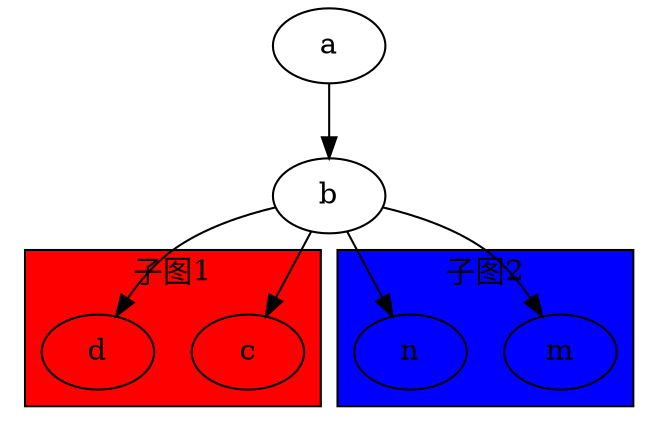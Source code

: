 digraph father {
    a->b;
    b->c;
    b->d;
    b->m;
    b->n;
    subgraph cluster_red {
        label = "子图1";
        bgcolor = "red";      
        c;
        d;
    }
    subgraph cluster_blue {
        label = "子图2";
        bgcolor = "blue";
        m;
        n;
    }
}





